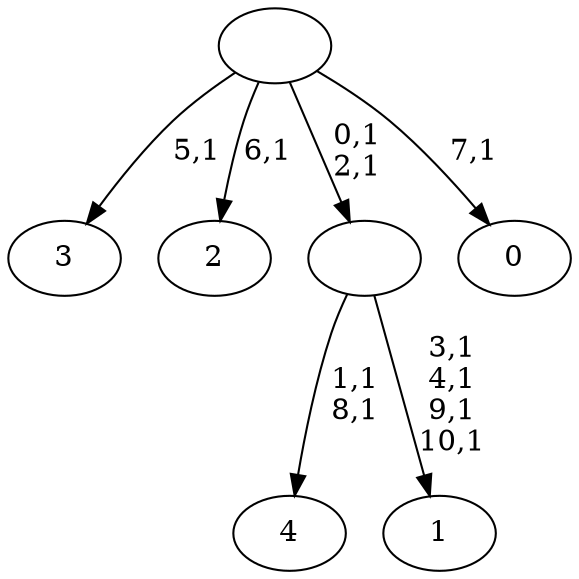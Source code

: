 digraph T {
	16 [label="4"]
	13 [label="3"]
	11 [label="2"]
	9 [label="1"]
	4 [label=""]
	2 [label="0"]
	0 [label=""]
	4 -> 9 [label="3,1\n4,1\n9,1\n10,1"]
	4 -> 16 [label="1,1\n8,1"]
	0 -> 2 [label="7,1"]
	0 -> 4 [label="0,1\n2,1"]
	0 -> 11 [label="6,1"]
	0 -> 13 [label="5,1"]
}
